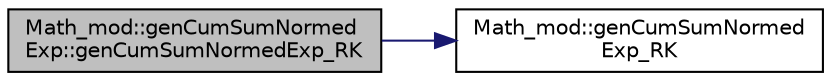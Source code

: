 digraph "Math_mod::genCumSumNormedExp::genCumSumNormedExp_RK"
{
 // LATEX_PDF_SIZE
  edge [fontname="Helvetica",fontsize="10",labelfontname="Helvetica",labelfontsize="10"];
  node [fontname="Helvetica",fontsize="10",shape=record];
  rankdir="LR";
  Node1 [label="Math_mod::genCumSumNormed\lExp::genCumSumNormedExp_RK",height=0.2,width=0.4,color="black", fillcolor="grey75", style="filled", fontcolor="black",tooltip="Return the normalized cumulative sum (i.e., Cumulative Density Function (CDF)) of the exponentials of..."];
  Node1 -> Node2 [color="midnightblue",fontsize="10",style="solid",fontname="Helvetica"];
  Node2 [label="Math_mod::genCumSumNormed\lExp_RK",height=0.2,width=0.4,color="black", fillcolor="white", style="filled",URL="$namespaceMath__mod.html#a4938649232bb1b897058a89dc81dbe17",tooltip="Return the normalized cumulative sum (i.e., Cumulative Density Function (CDF)) of the exponentials of..."];
}
